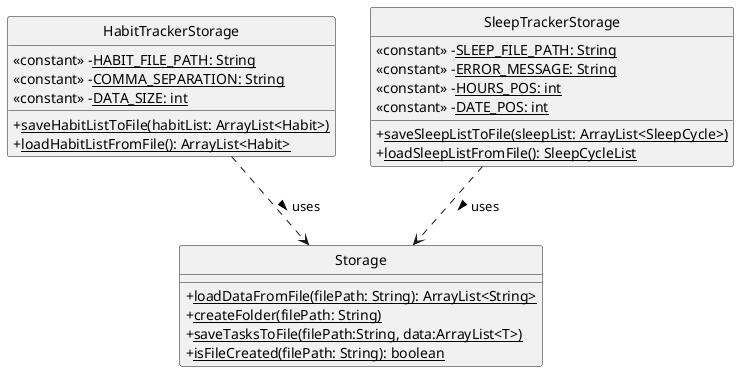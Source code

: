 @startuml
'https://plantuml.com/sequence-diagram

skinparam classAttributeIconSize 0
hide circle

class Storage {
    +<u>loadDataFromFile(filePath: String): ArrayList<String></u>
    +<u>createFolder(filePath: String)</u>
    +<u>saveTasksToFile(filePath:String, data:ArrayList<T>)</u>
    +<u>isFileCreated(filePath: String): boolean</u>
}

class HabitTrackerStorage {
    <<constant>> -<u>HABIT_FILE_PATH: String</u>
    <<constant>> -<u>COMMA_SEPARATION: String</u>
    <<constant>> -<u>DATA_SIZE: int</u>

    +<u>saveHabitListToFile(habitList: ArrayList<Habit>)</u>
    +<u>loadHabitListFromFile(): ArrayList<Habit></u>
}

class SleepTrackerStorage {
     <<constant>> -<u>SLEEP_FILE_PATH: String</u>
     <<constant>> -<u>ERROR_MESSAGE: String</u>
     <<constant>> -<u>HOURS_POS: int</u>
     <<constant>> -<u>DATE_POS: int</u>

     +<u>saveSleepListToFile(sleepList: ArrayList<SleepCycle>)</u>
     +<u>loadSleepListFromFile(): SleepCycleList</u>
}

HabitTrackerStorage ..> Storage : uses >
SleepTrackerStorage ..> Storage : uses >

@enduml